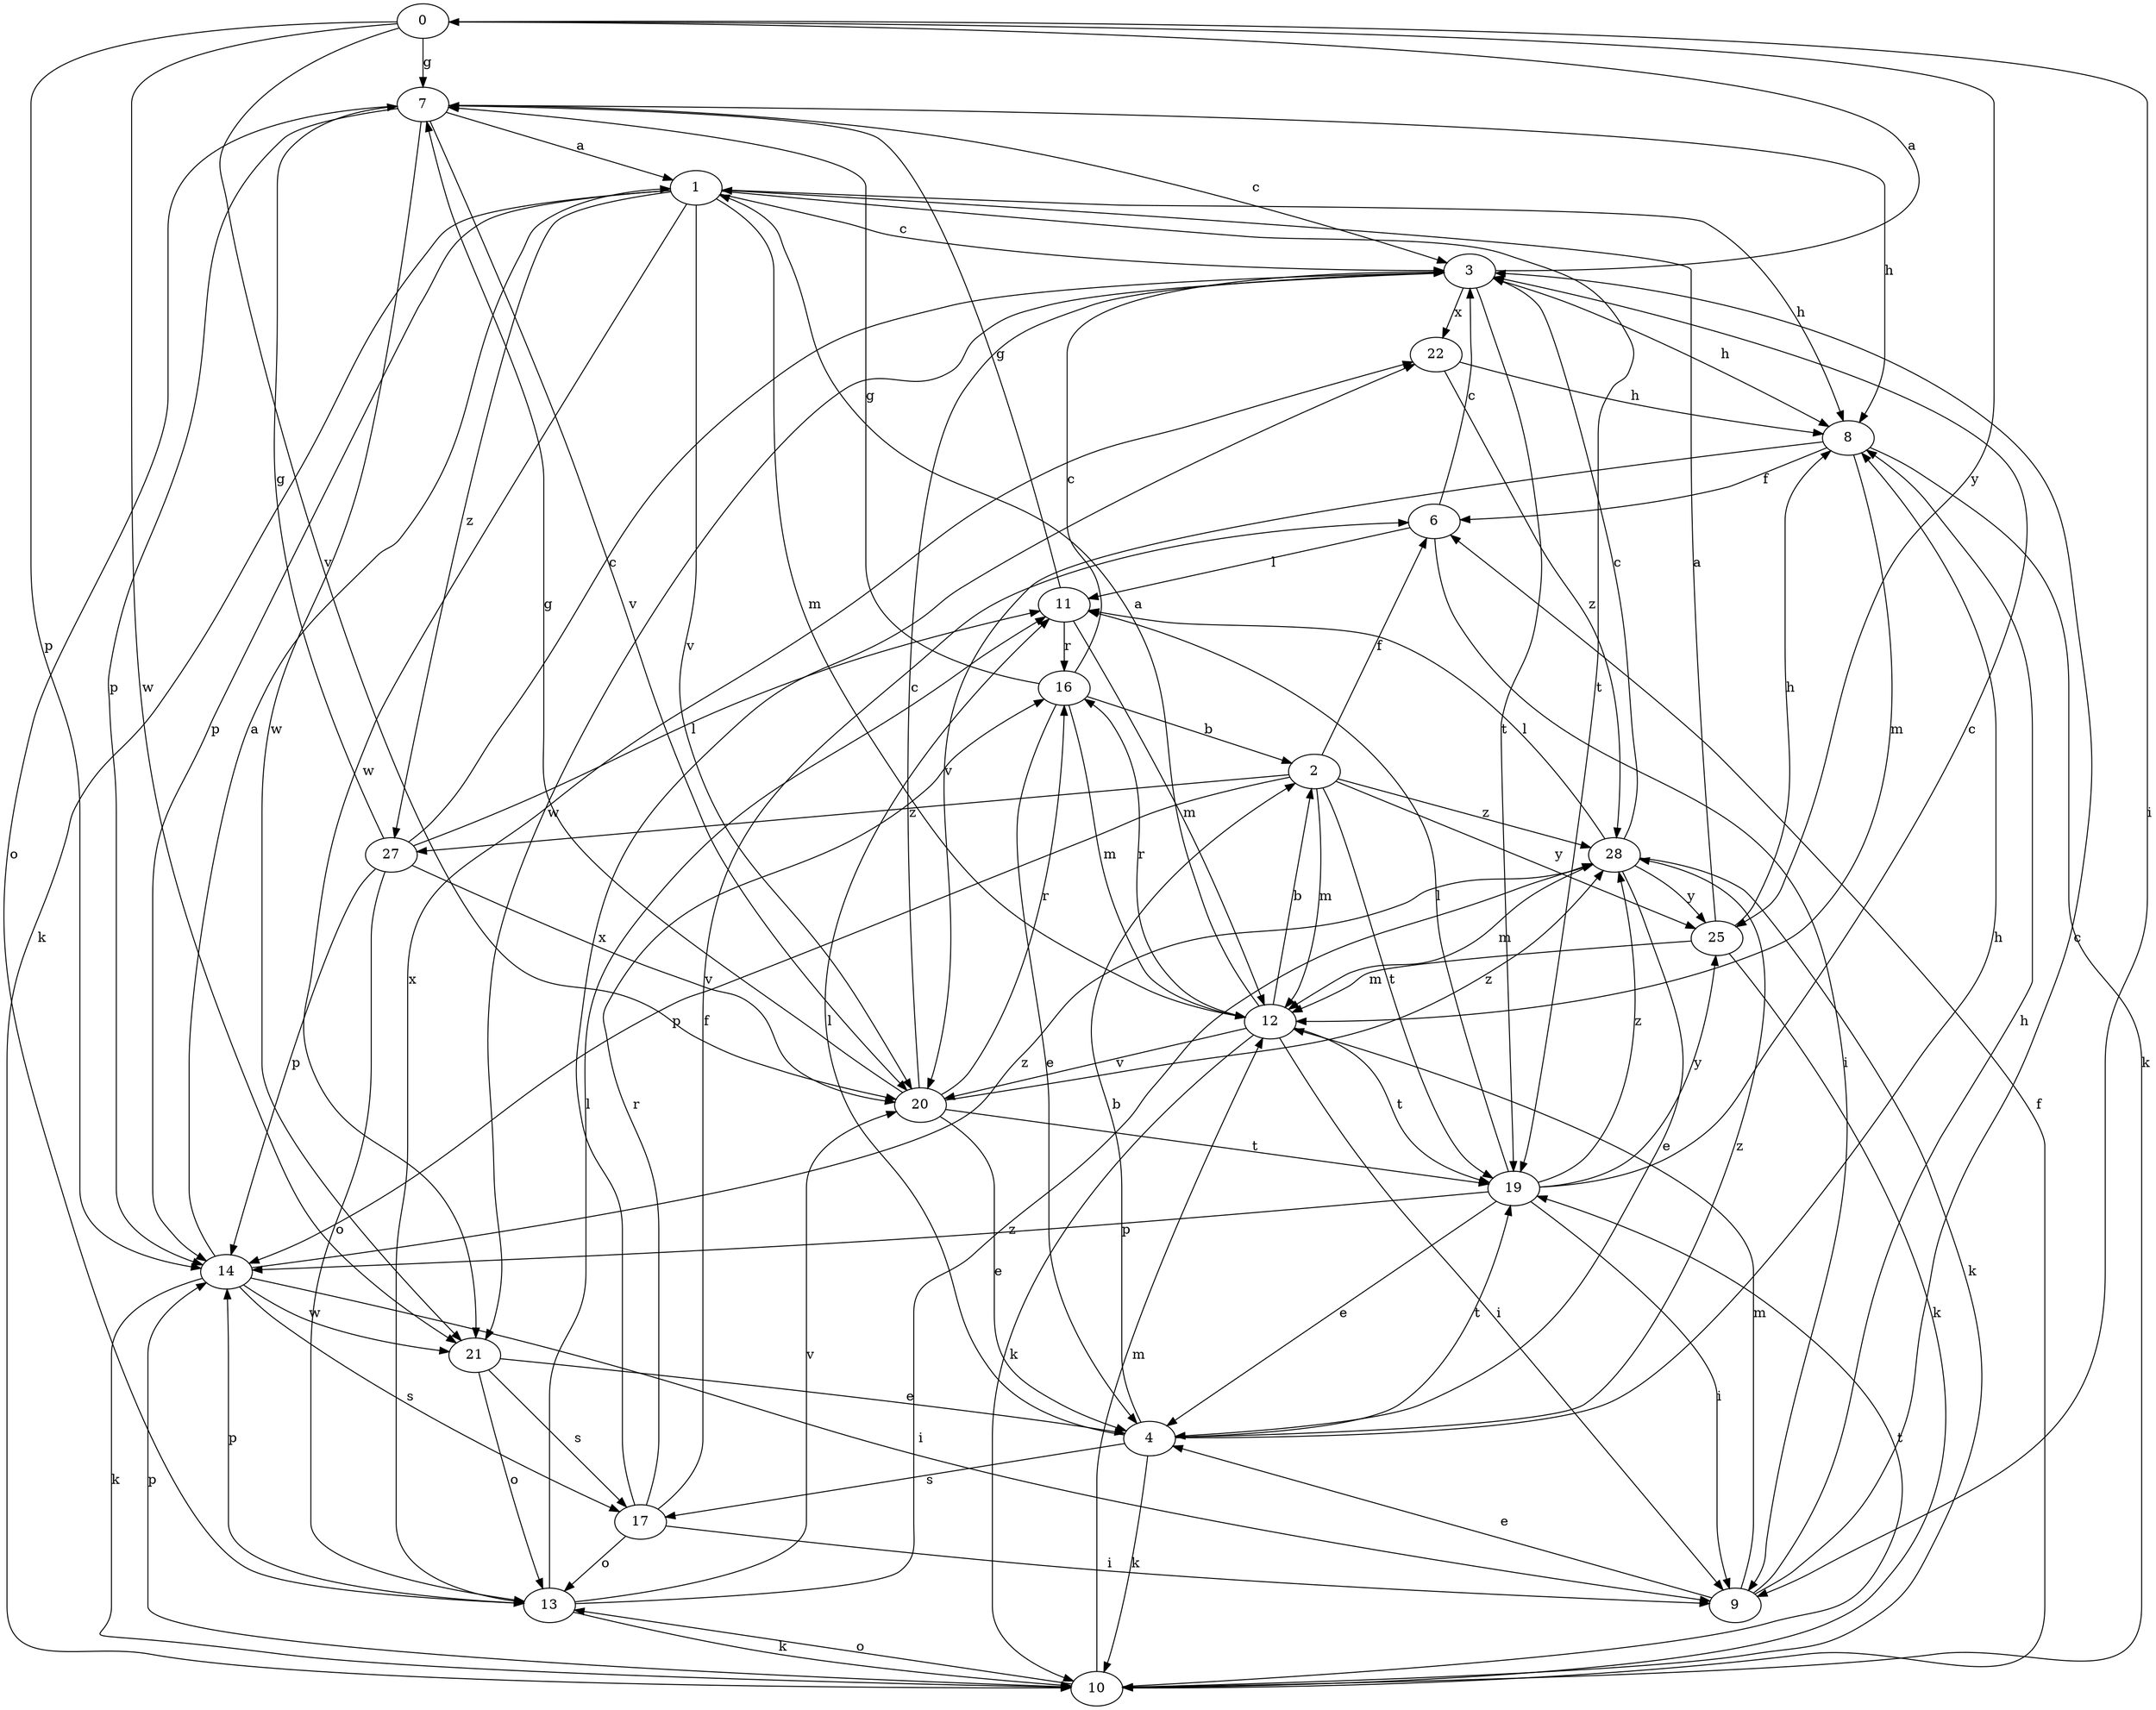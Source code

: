 strict digraph  {
0;
1;
2;
3;
4;
6;
7;
8;
9;
10;
11;
12;
13;
14;
16;
17;
19;
20;
21;
22;
25;
27;
28;
0 -> 7  [label=g];
0 -> 9  [label=i];
0 -> 14  [label=p];
0 -> 20  [label=v];
0 -> 21  [label=w];
0 -> 25  [label=y];
1 -> 3  [label=c];
1 -> 8  [label=h];
1 -> 10  [label=k];
1 -> 12  [label=m];
1 -> 14  [label=p];
1 -> 19  [label=t];
1 -> 20  [label=v];
1 -> 21  [label=w];
1 -> 27  [label=z];
2 -> 6  [label=f];
2 -> 12  [label=m];
2 -> 14  [label=p];
2 -> 19  [label=t];
2 -> 25  [label=y];
2 -> 27  [label=z];
2 -> 28  [label=z];
3 -> 0  [label=a];
3 -> 8  [label=h];
3 -> 19  [label=t];
3 -> 21  [label=w];
3 -> 22  [label=x];
4 -> 2  [label=b];
4 -> 8  [label=h];
4 -> 10  [label=k];
4 -> 11  [label=l];
4 -> 17  [label=s];
4 -> 19  [label=t];
4 -> 28  [label=z];
6 -> 3  [label=c];
6 -> 9  [label=i];
6 -> 11  [label=l];
7 -> 1  [label=a];
7 -> 3  [label=c];
7 -> 8  [label=h];
7 -> 13  [label=o];
7 -> 14  [label=p];
7 -> 20  [label=v];
7 -> 21  [label=w];
8 -> 6  [label=f];
8 -> 10  [label=k];
8 -> 12  [label=m];
8 -> 20  [label=v];
9 -> 3  [label=c];
9 -> 4  [label=e];
9 -> 8  [label=h];
9 -> 12  [label=m];
10 -> 6  [label=f];
10 -> 12  [label=m];
10 -> 13  [label=o];
10 -> 14  [label=p];
10 -> 19  [label=t];
11 -> 7  [label=g];
11 -> 12  [label=m];
11 -> 16  [label=r];
12 -> 1  [label=a];
12 -> 2  [label=b];
12 -> 9  [label=i];
12 -> 10  [label=k];
12 -> 16  [label=r];
12 -> 19  [label=t];
12 -> 20  [label=v];
13 -> 10  [label=k];
13 -> 11  [label=l];
13 -> 14  [label=p];
13 -> 20  [label=v];
13 -> 22  [label=x];
13 -> 28  [label=z];
14 -> 1  [label=a];
14 -> 9  [label=i];
14 -> 10  [label=k];
14 -> 17  [label=s];
14 -> 21  [label=w];
14 -> 28  [label=z];
16 -> 2  [label=b];
16 -> 3  [label=c];
16 -> 4  [label=e];
16 -> 7  [label=g];
16 -> 12  [label=m];
17 -> 6  [label=f];
17 -> 9  [label=i];
17 -> 13  [label=o];
17 -> 16  [label=r];
17 -> 22  [label=x];
19 -> 3  [label=c];
19 -> 4  [label=e];
19 -> 9  [label=i];
19 -> 11  [label=l];
19 -> 14  [label=p];
19 -> 25  [label=y];
19 -> 28  [label=z];
20 -> 3  [label=c];
20 -> 4  [label=e];
20 -> 7  [label=g];
20 -> 16  [label=r];
20 -> 19  [label=t];
20 -> 28  [label=z];
21 -> 4  [label=e];
21 -> 13  [label=o];
21 -> 17  [label=s];
22 -> 8  [label=h];
22 -> 28  [label=z];
25 -> 1  [label=a];
25 -> 8  [label=h];
25 -> 10  [label=k];
25 -> 12  [label=m];
27 -> 3  [label=c];
27 -> 7  [label=g];
27 -> 11  [label=l];
27 -> 13  [label=o];
27 -> 14  [label=p];
27 -> 20  [label=v];
28 -> 3  [label=c];
28 -> 4  [label=e];
28 -> 10  [label=k];
28 -> 11  [label=l];
28 -> 12  [label=m];
28 -> 25  [label=y];
}
